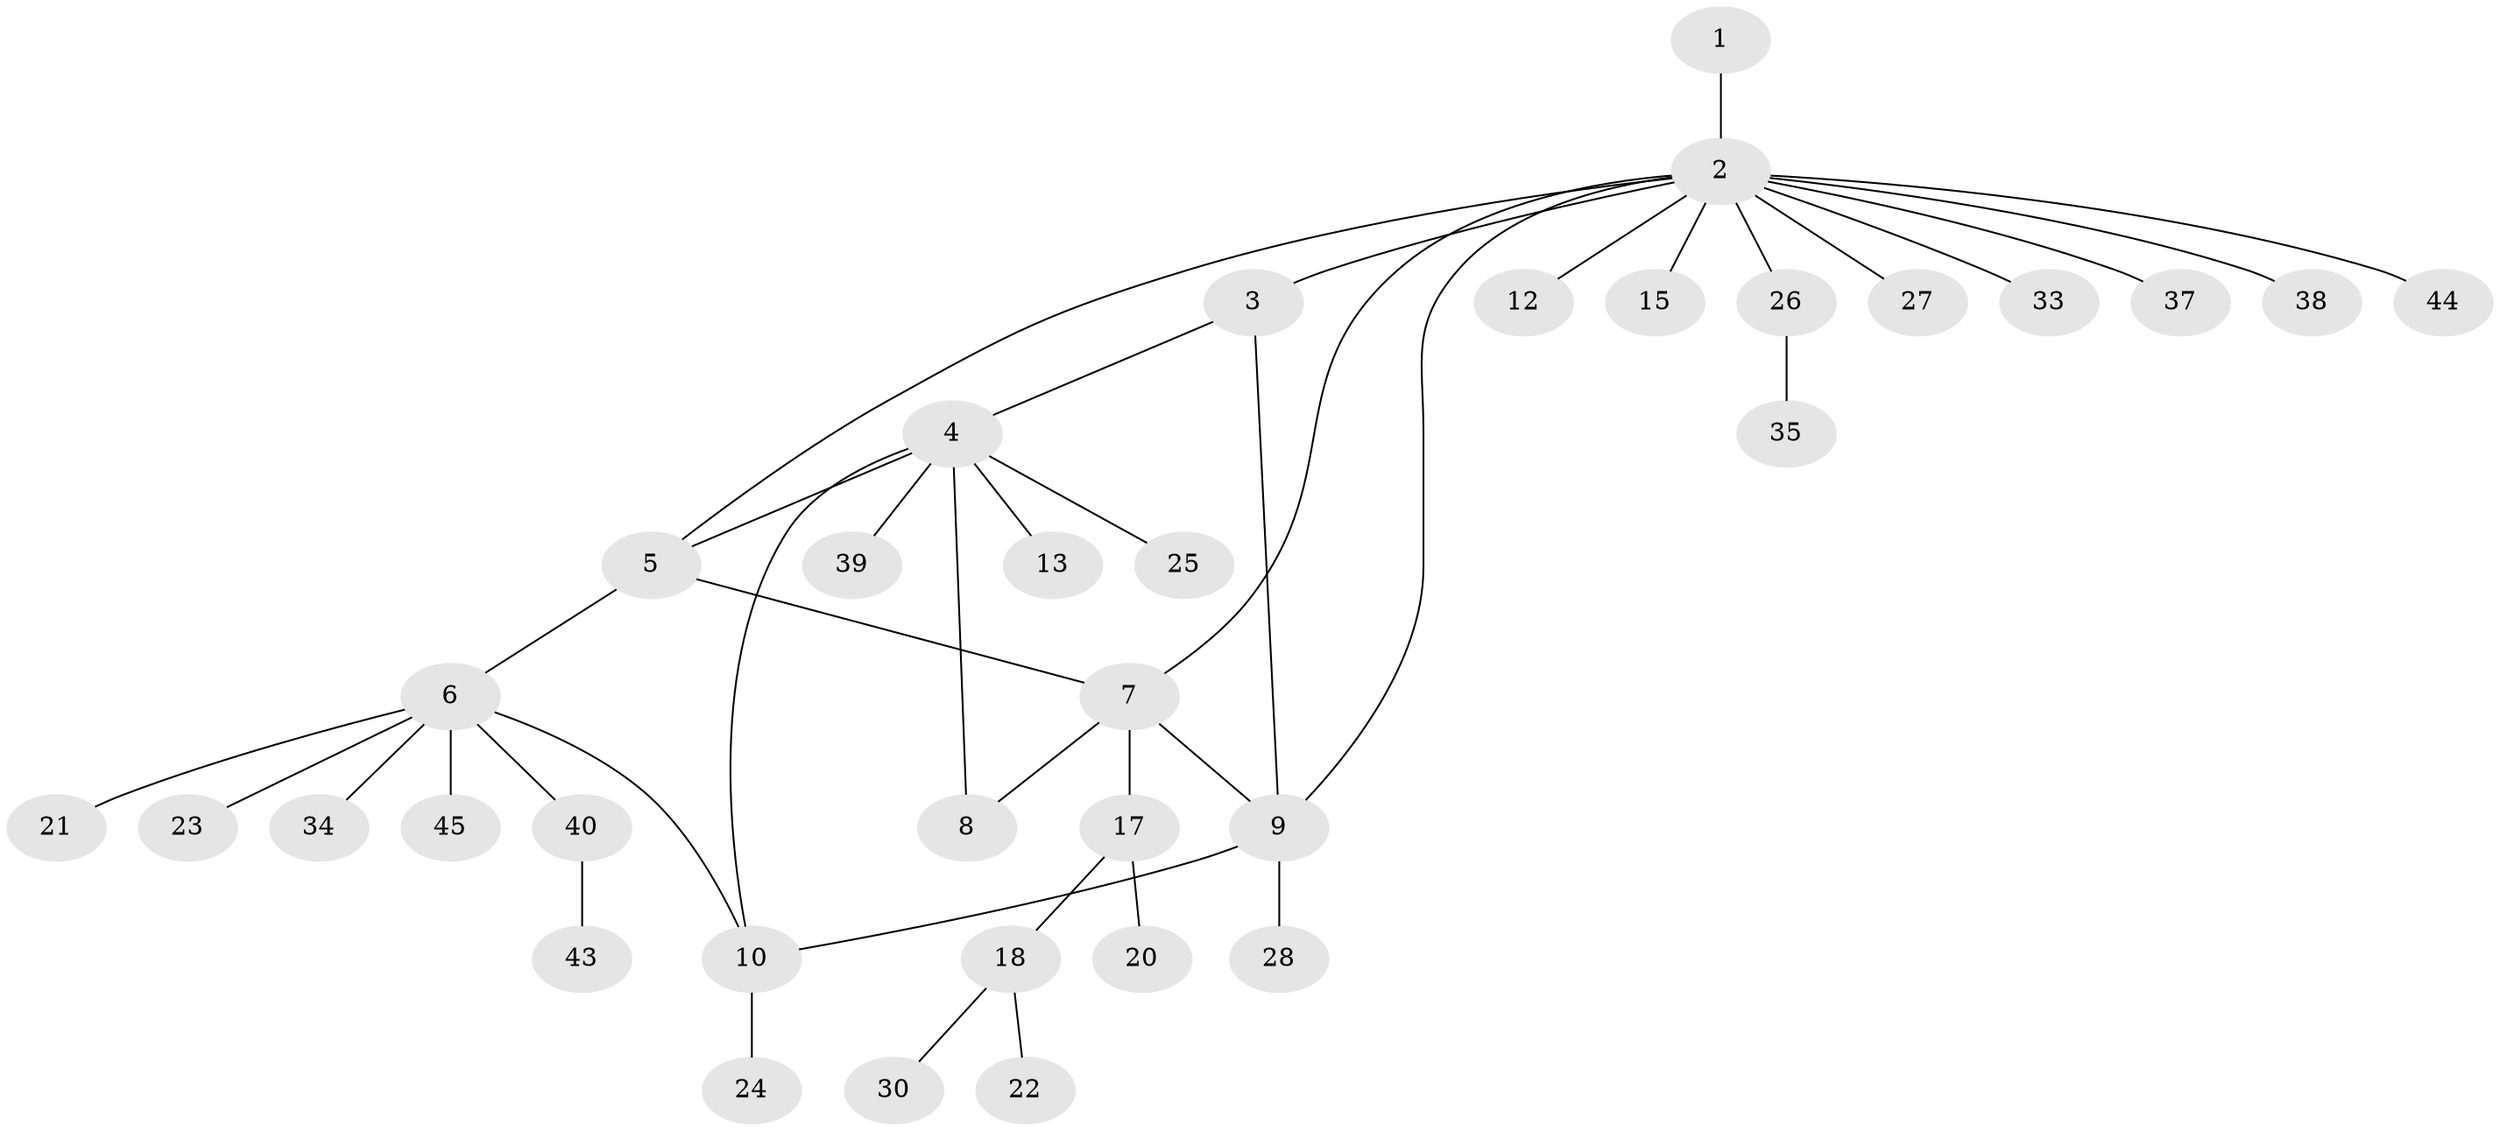 // original degree distribution, {1: 0.625, 14: 0.020833333333333332, 3: 0.0625, 8: 0.020833333333333332, 5: 0.0625, 6: 0.020833333333333332, 4: 0.08333333333333333, 2: 0.10416666666666667}
// Generated by graph-tools (version 1.1) at 2025/11/02/27/25 16:11:31]
// undirected, 35 vertices, 41 edges
graph export_dot {
graph [start="1"]
  node [color=gray90,style=filled];
  1;
  2 [super="+42"];
  3;
  4 [super="+41"];
  5 [super="+16"];
  6 [super="+19"];
  7 [super="+14"];
  8 [super="+31"];
  9 [super="+11"];
  10 [super="+29"];
  12;
  13;
  15;
  17 [super="+36"];
  18 [super="+46"];
  20;
  21;
  22;
  23;
  24;
  25 [super="+32"];
  26 [super="+47"];
  27;
  28;
  30;
  33;
  34;
  35;
  37;
  38;
  39 [super="+48"];
  40;
  43;
  44;
  45;
  1 -- 2;
  2 -- 3;
  2 -- 5;
  2 -- 7;
  2 -- 9;
  2 -- 12;
  2 -- 15;
  2 -- 26;
  2 -- 27;
  2 -- 33;
  2 -- 37;
  2 -- 38;
  2 -- 44;
  3 -- 4;
  3 -- 9;
  4 -- 5;
  4 -- 8;
  4 -- 13;
  4 -- 25;
  4 -- 39;
  4 -- 10;
  5 -- 6;
  5 -- 7;
  6 -- 10;
  6 -- 21;
  6 -- 23;
  6 -- 40;
  6 -- 34;
  6 -- 45;
  7 -- 8;
  7 -- 9;
  7 -- 17;
  9 -- 10;
  9 -- 28;
  10 -- 24;
  17 -- 18;
  17 -- 20;
  18 -- 22;
  18 -- 30;
  26 -- 35;
  40 -- 43;
}
